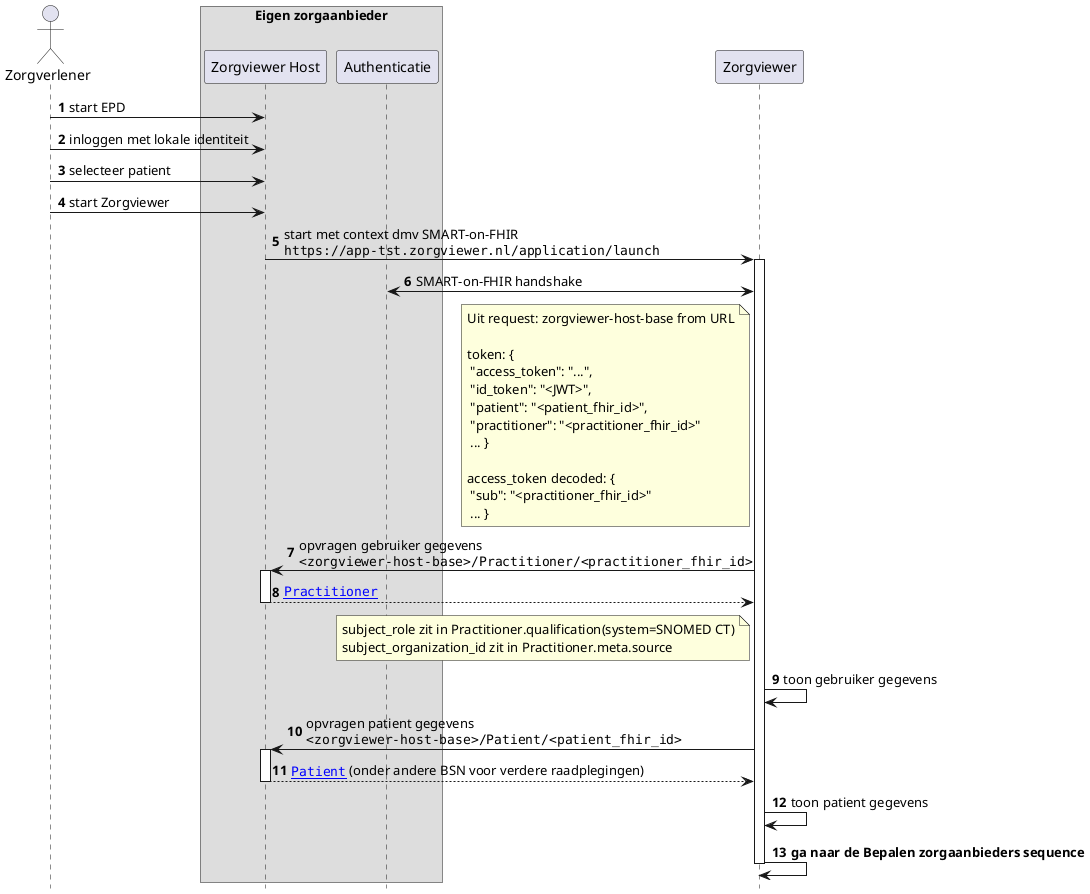 @startuml
hide footbox
autonumber

actor Zorgverlener
box "Eigen zorgaanbieder"
participant "Zorgviewer Host" as Host
participant Authenticatie
end box
participant Zorgviewer

Zorgverlener->Host: start EPD
Zorgverlener->Host: inloggen met lokale identiteit
Zorgverlener->Host: selecteer patient
Zorgverlener->Host: start Zorgviewer
Host->Zorgviewer: start met context dmv SMART-on-FHIR \n""https://app-tst.zorgviewer.nl/application/launch""
activate Zorgviewer
Zorgviewer<->Authenticatie: SMART-on-FHIR handshake
note left Zorgviewer
 Uit request: zorgviewer-host-base from URL

 token: {
  "access_token": "...",
  "id_token": "<JWT>",
  "patient": "<patient_fhir_id>",
  "practitioner": "<practitioner_fhir_id>"
  ... }

 access_token decoded: {
  "sub": "<practitioner_fhir_id>"
  ... }
end note
Zorgviewer->Host: opvragen gebruiker gegevens\n""<zorgviewer-host-base>/Practitioner/<practitioner_fhir_id>""
activate Host
Host-->Zorgviewer: ""[[StructureDefinition-Practitioner.html Practitioner]]""
note left Zorgviewer
 subject_role zit in Practitioner.qualification(system=SNOMED CT)
 subject_organization_id zit in Practitioner.meta.source
end note
deactivate Host
Zorgviewer->Zorgviewer: toon gebruiker gegevens

Zorgviewer->Host: opvragen patient gegevens\n""<zorgviewer-host-base>/Patient/<patient_fhir_id>""
activate Host
Host-->Zorgviewer: ""[[StructureDefinition-Patient.html Patient]]"" (onder andere BSN voor verdere raadplegingen)
deactivate Host
Zorgviewer->Zorgviewer: toon patient gegevens

Zorgviewer->Zorgviewer: **ga naar de Bepalen zorgaanbieders sequence**

deactivate Zorgviewer

@enduml
